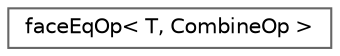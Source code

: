 digraph "Graphical Class Hierarchy"
{
 // LATEX_PDF_SIZE
  bgcolor="transparent";
  edge [fontname=Helvetica,fontsize=10,labelfontname=Helvetica,labelfontsize=10];
  node [fontname=Helvetica,fontsize=10,shape=box,height=0.2,width=0.4];
  rankdir="LR";
  Node0 [id="Node000000",label="faceEqOp\< T, CombineOp \>",height=0.2,width=0.4,color="grey40", fillcolor="white", style="filled",URL="$classFoam_1_1faceEqOp.html",tooltip=" "];
}

